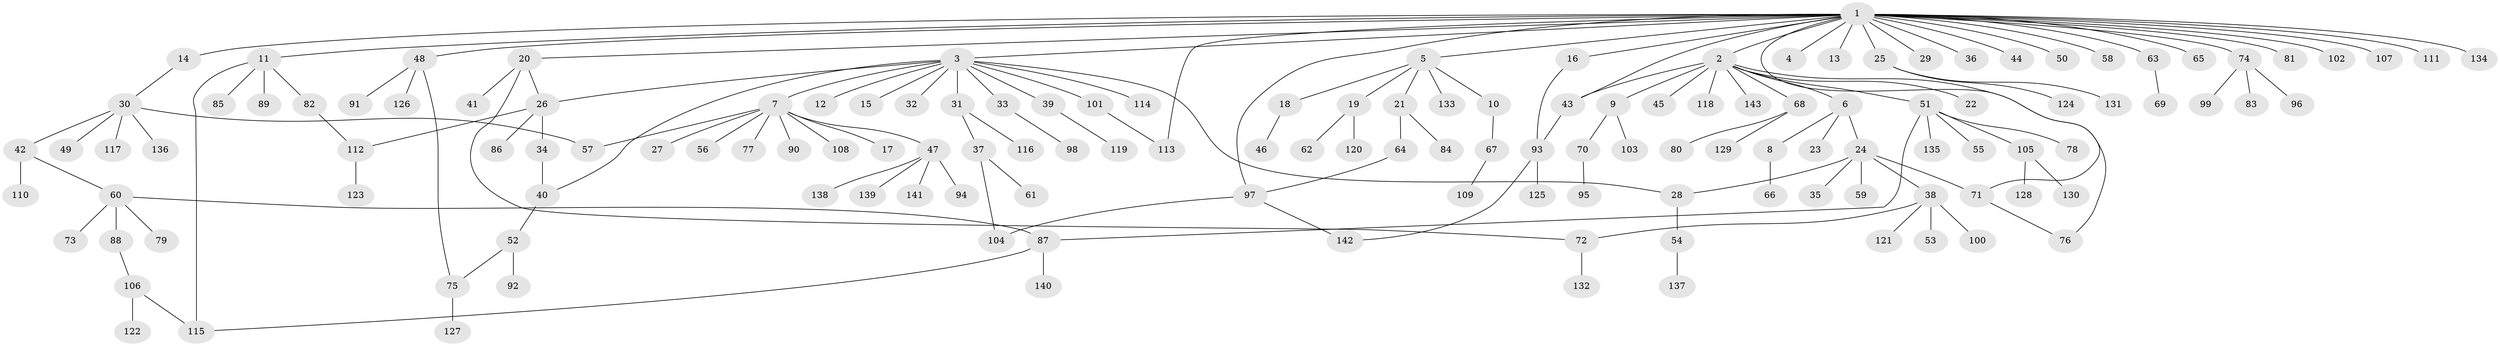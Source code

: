 // Generated by graph-tools (version 1.1) at 2025/35/03/09/25 02:35:47]
// undirected, 143 vertices, 160 edges
graph export_dot {
graph [start="1"]
  node [color=gray90,style=filled];
  1;
  2;
  3;
  4;
  5;
  6;
  7;
  8;
  9;
  10;
  11;
  12;
  13;
  14;
  15;
  16;
  17;
  18;
  19;
  20;
  21;
  22;
  23;
  24;
  25;
  26;
  27;
  28;
  29;
  30;
  31;
  32;
  33;
  34;
  35;
  36;
  37;
  38;
  39;
  40;
  41;
  42;
  43;
  44;
  45;
  46;
  47;
  48;
  49;
  50;
  51;
  52;
  53;
  54;
  55;
  56;
  57;
  58;
  59;
  60;
  61;
  62;
  63;
  64;
  65;
  66;
  67;
  68;
  69;
  70;
  71;
  72;
  73;
  74;
  75;
  76;
  77;
  78;
  79;
  80;
  81;
  82;
  83;
  84;
  85;
  86;
  87;
  88;
  89;
  90;
  91;
  92;
  93;
  94;
  95;
  96;
  97;
  98;
  99;
  100;
  101;
  102;
  103;
  104;
  105;
  106;
  107;
  108;
  109;
  110;
  111;
  112;
  113;
  114;
  115;
  116;
  117;
  118;
  119;
  120;
  121;
  122;
  123;
  124;
  125;
  126;
  127;
  128;
  129;
  130;
  131;
  132;
  133;
  134;
  135;
  136;
  137;
  138;
  139;
  140;
  141;
  142;
  143;
  1 -- 2;
  1 -- 3;
  1 -- 4;
  1 -- 5;
  1 -- 11;
  1 -- 13;
  1 -- 14;
  1 -- 16;
  1 -- 20;
  1 -- 25;
  1 -- 29;
  1 -- 36;
  1 -- 43;
  1 -- 44;
  1 -- 48;
  1 -- 50;
  1 -- 58;
  1 -- 63;
  1 -- 65;
  1 -- 71;
  1 -- 74;
  1 -- 81;
  1 -- 97;
  1 -- 102;
  1 -- 107;
  1 -- 111;
  1 -- 113;
  1 -- 134;
  2 -- 6;
  2 -- 9;
  2 -- 22;
  2 -- 43;
  2 -- 45;
  2 -- 51;
  2 -- 68;
  2 -- 76;
  2 -- 118;
  2 -- 143;
  3 -- 7;
  3 -- 12;
  3 -- 15;
  3 -- 26;
  3 -- 28;
  3 -- 31;
  3 -- 32;
  3 -- 33;
  3 -- 39;
  3 -- 40;
  3 -- 101;
  3 -- 114;
  5 -- 10;
  5 -- 18;
  5 -- 19;
  5 -- 21;
  5 -- 133;
  6 -- 8;
  6 -- 23;
  6 -- 24;
  7 -- 17;
  7 -- 27;
  7 -- 47;
  7 -- 56;
  7 -- 57;
  7 -- 77;
  7 -- 90;
  7 -- 108;
  8 -- 66;
  9 -- 70;
  9 -- 103;
  10 -- 67;
  11 -- 82;
  11 -- 85;
  11 -- 89;
  11 -- 115;
  14 -- 30;
  16 -- 93;
  18 -- 46;
  19 -- 62;
  19 -- 120;
  20 -- 26;
  20 -- 41;
  20 -- 72;
  21 -- 64;
  21 -- 84;
  24 -- 28;
  24 -- 35;
  24 -- 38;
  24 -- 59;
  24 -- 71;
  25 -- 124;
  25 -- 131;
  26 -- 34;
  26 -- 86;
  26 -- 112;
  28 -- 54;
  30 -- 42;
  30 -- 49;
  30 -- 57;
  30 -- 117;
  30 -- 136;
  31 -- 37;
  31 -- 116;
  33 -- 98;
  34 -- 40;
  37 -- 61;
  37 -- 104;
  38 -- 53;
  38 -- 72;
  38 -- 100;
  38 -- 121;
  39 -- 119;
  40 -- 52;
  42 -- 60;
  42 -- 110;
  43 -- 93;
  47 -- 94;
  47 -- 138;
  47 -- 139;
  47 -- 141;
  48 -- 75;
  48 -- 91;
  48 -- 126;
  51 -- 55;
  51 -- 78;
  51 -- 87;
  51 -- 105;
  51 -- 135;
  52 -- 75;
  52 -- 92;
  54 -- 137;
  60 -- 73;
  60 -- 79;
  60 -- 87;
  60 -- 88;
  63 -- 69;
  64 -- 97;
  67 -- 109;
  68 -- 80;
  68 -- 129;
  70 -- 95;
  71 -- 76;
  72 -- 132;
  74 -- 83;
  74 -- 96;
  74 -- 99;
  75 -- 127;
  82 -- 112;
  87 -- 115;
  87 -- 140;
  88 -- 106;
  93 -- 125;
  93 -- 142;
  97 -- 104;
  97 -- 142;
  101 -- 113;
  105 -- 128;
  105 -- 130;
  106 -- 115;
  106 -- 122;
  112 -- 123;
}
